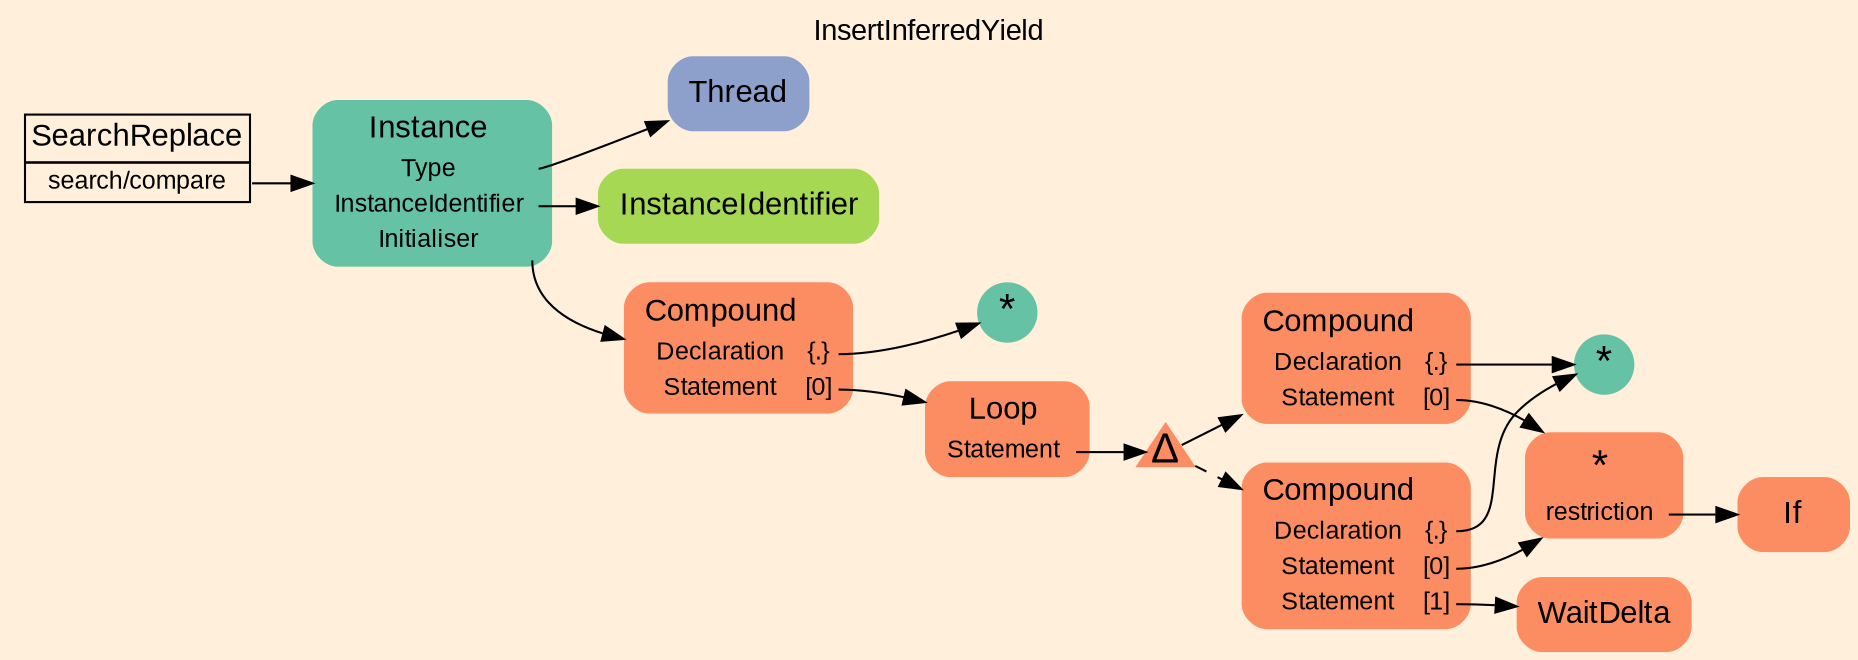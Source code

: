 digraph "InsertInferredYield" {
label = "InsertInferredYield"
labelloc = t
graph [
    rankdir = "LR"
    ranksep = 0.3
    bgcolor = antiquewhite1
    color = black
    fontcolor = black
    fontname = "Arial"
];
node [
    fontname = "Arial"
];
edge [
    fontname = "Arial"
];

// -------------------- transformation figure --------------------
// -------- block CR#B-1-4-78 ----------
"CR#B-1-4-78" [
    fillcolor = antiquewhite1
    fontsize = "12"
    fontcolor = grey40
    shape = "plaintext"
    label = <<TABLE BORDER="0" CELLBORDER="1" CELLSPACING="0">
     <TR><TD><FONT COLOR="black" POINT-SIZE="15">SearchReplace</FONT></TD></TR>
     <TR><TD PORT="port0"><FONT COLOR="black" POINT-SIZE="12">search/compare</FONT></TD></TR>
    </TABLE>>
    style = "filled"
    color = black
];

// -------- block #B-1-2-1695 ----------
"#B-1-2-1695" [
    fillcolor = "/set28/1"
    fontsize = "12"
    fontcolor = grey40
    shape = "plaintext"
    label = <<TABLE BORDER="0" CELLBORDER="0" CELLSPACING="0">
     <TR><TD><FONT COLOR="black" POINT-SIZE="15">Instance</FONT></TD></TR>
     <TR><TD><FONT COLOR="black" POINT-SIZE="12">Type</FONT></TD><TD PORT="port0"></TD></TR>
     <TR><TD><FONT COLOR="black" POINT-SIZE="12">InstanceIdentifier</FONT></TD><TD PORT="port1"></TD></TR>
     <TR><TD><FONT COLOR="black" POINT-SIZE="12">Initialiser</FONT></TD><TD PORT="port2"></TD></TR>
    </TABLE>>
    style = "rounded,filled"
];

// -------- block #B-1-2-1697 ----------
"#B-1-2-1697" [
    fillcolor = "/set28/3"
    fontsize = "12"
    fontcolor = grey40
    shape = "plaintext"
    label = <<TABLE BORDER="0" CELLBORDER="0" CELLSPACING="0">
     <TR><TD><FONT COLOR="black" POINT-SIZE="15">Thread</FONT></TD></TR>
    </TABLE>>
    style = "rounded,filled"
];

// -------- block #B-1-2-1696 ----------
"#B-1-2-1696" [
    fillcolor = "/set28/5"
    fontsize = "12"
    fontcolor = grey40
    shape = "plaintext"
    label = <<TABLE BORDER="0" CELLBORDER="0" CELLSPACING="0">
     <TR><TD><FONT COLOR="black" POINT-SIZE="15">InstanceIdentifier</FONT></TD></TR>
    </TABLE>>
    style = "rounded,filled"
];

// -------- block #B-1-2-1698 ----------
"#B-1-2-1698" [
    fillcolor = "/set28/2"
    fontsize = "12"
    fontcolor = grey40
    shape = "plaintext"
    label = <<TABLE BORDER="0" CELLBORDER="0" CELLSPACING="0">
     <TR><TD><FONT COLOR="black" POINT-SIZE="15">Compound</FONT></TD></TR>
     <TR><TD><FONT COLOR="black" POINT-SIZE="12">Declaration</FONT></TD><TD PORT="port0"><FONT COLOR="black" POINT-SIZE="12">{.}</FONT></TD></TR>
     <TR><TD><FONT COLOR="black" POINT-SIZE="12">Statement</FONT></TD><TD PORT="port1"><FONT COLOR="black" POINT-SIZE="12">[0]</FONT></TD></TR>
    </TABLE>>
    style = "rounded,filled"
];

// -------- block #B-1-2-1702 ----------
"#B-1-2-1702" [
    fillcolor = "/set28/1"
    fontsize = "12"
    fontcolor = grey40
    shape = "circle"
    label = <<FONT COLOR="black" POINT-SIZE="20">*</FONT>>
    style = "filled"
    penwidth = 0.0
    fixedsize = true
    width = 0.4
    height = 0.4
];

// -------- block #B-1-2-1710 ----------
"#B-1-2-1710" [
    fillcolor = "/set28/2"
    fontsize = "12"
    fontcolor = grey40
    shape = "plaintext"
    label = <<TABLE BORDER="0" CELLBORDER="0" CELLSPACING="0">
     <TR><TD><FONT COLOR="black" POINT-SIZE="15">Loop</FONT></TD></TR>
     <TR><TD><FONT COLOR="black" POINT-SIZE="12">Statement</FONT></TD><TD PORT="port0"></TD></TR>
    </TABLE>>
    style = "rounded,filled"
];

// -------- block #B-1-2-1706 ----------
"#B-1-2-1706" [
    fillcolor = "/set28/2"
    fontsize = "12"
    fontcolor = grey40
    shape = "triangle"
    label = <<FONT COLOR="black" POINT-SIZE="20">Δ</FONT>>
    style = "filled"
    penwidth = 0.0
    fixedsize = true
    width = 0.4
    height = 0.4
];

// -------- block #B-1-2-1699 ----------
"#B-1-2-1699" [
    fillcolor = "/set28/2"
    fontsize = "12"
    fontcolor = grey40
    shape = "plaintext"
    label = <<TABLE BORDER="0" CELLBORDER="0" CELLSPACING="0">
     <TR><TD><FONT COLOR="black" POINT-SIZE="15">Compound</FONT></TD></TR>
     <TR><TD><FONT COLOR="black" POINT-SIZE="12">Declaration</FONT></TD><TD PORT="port0"><FONT COLOR="black" POINT-SIZE="12">{.}</FONT></TD></TR>
     <TR><TD><FONT COLOR="black" POINT-SIZE="12">Statement</FONT></TD><TD PORT="port1"><FONT COLOR="black" POINT-SIZE="12">[0]</FONT></TD></TR>
    </TABLE>>
    style = "rounded,filled"
];

// -------- block #B-1-2-1703 ----------
"#B-1-2-1703" [
    fillcolor = "/set28/1"
    fontsize = "12"
    fontcolor = grey40
    shape = "circle"
    label = <<FONT COLOR="black" POINT-SIZE="20">*</FONT>>
    style = "filled"
    penwidth = 0.0
    fixedsize = true
    width = 0.4
    height = 0.4
];

// -------- block #B-1-2-1704 ----------
"#B-1-2-1704" [
    fillcolor = "/set28/2"
    fontsize = "12"
    fontcolor = grey40
    shape = "plaintext"
    label = <<TABLE BORDER="0" CELLBORDER="0" CELLSPACING="0">
     <TR><TD><FONT COLOR="black" POINT-SIZE="20">*</FONT></TD></TR>
     <TR><TD><FONT COLOR="black" POINT-SIZE="12">restriction</FONT></TD><TD PORT="port0"></TD></TR>
    </TABLE>>
    style = "rounded,filled"
];

// -------- block #B-1-2-1718 ----------
"#B-1-2-1718" [
    fillcolor = "/set28/2"
    fontsize = "12"
    fontcolor = grey40
    shape = "plaintext"
    label = <<TABLE BORDER="0" CELLBORDER="0" CELLSPACING="0">
     <TR><TD><FONT COLOR="black" POINT-SIZE="15">If</FONT></TD></TR>
    </TABLE>>
    style = "rounded,filled"
];

// -------- block #B-1-2-1701 ----------
"#B-1-2-1701" [
    fillcolor = "/set28/2"
    fontsize = "12"
    fontcolor = grey40
    shape = "plaintext"
    label = <<TABLE BORDER="0" CELLBORDER="0" CELLSPACING="0">
     <TR><TD><FONT COLOR="black" POINT-SIZE="15">Compound</FONT></TD></TR>
     <TR><TD><FONT COLOR="black" POINT-SIZE="12">Declaration</FONT></TD><TD PORT="port0"><FONT COLOR="black" POINT-SIZE="12">{.}</FONT></TD></TR>
     <TR><TD><FONT COLOR="black" POINT-SIZE="12">Statement</FONT></TD><TD PORT="port1"><FONT COLOR="black" POINT-SIZE="12">[0]</FONT></TD></TR>
     <TR><TD><FONT COLOR="black" POINT-SIZE="12">Statement</FONT></TD><TD PORT="port2"><FONT COLOR="black" POINT-SIZE="12">[1]</FONT></TD></TR>
    </TABLE>>
    style = "rounded,filled"
];

// -------- block #B-1-2-1709 ----------
"#B-1-2-1709" [
    fillcolor = "/set28/2"
    fontsize = "12"
    fontcolor = grey40
    shape = "plaintext"
    label = <<TABLE BORDER="0" CELLBORDER="0" CELLSPACING="0">
     <TR><TD><FONT COLOR="black" POINT-SIZE="15">WaitDelta</FONT></TD></TR>
    </TABLE>>
    style = "rounded,filled"
];

"CR#B-1-4-78":port0 -> "#B-1-2-1695" [
    color = black
    fontcolor = black
];

"#B-1-2-1695":port0 -> "#B-1-2-1697" [
    color = black
    fontcolor = black
];

"#B-1-2-1695":port1 -> "#B-1-2-1696" [
    color = black
    fontcolor = black
];

"#B-1-2-1695":port2 -> "#B-1-2-1698" [
    color = black
    fontcolor = black
];

"#B-1-2-1698":port0 -> "#B-1-2-1702" [
    color = black
    fontcolor = black
];

"#B-1-2-1698":port1 -> "#B-1-2-1710" [
    color = black
    fontcolor = black
];

"#B-1-2-1710":port0 -> "#B-1-2-1706" [
    color = black
    fontcolor = black
];

"#B-1-2-1706" -> "#B-1-2-1699" [
    color = black
    fontcolor = black
];

"#B-1-2-1706" -> "#B-1-2-1701" [
    style="dashed"
    color = black
    fontcolor = black
];

"#B-1-2-1699":port0 -> "#B-1-2-1703" [
    color = black
    fontcolor = black
];

"#B-1-2-1699":port1 -> "#B-1-2-1704" [
    color = black
    fontcolor = black
];

"#B-1-2-1704":port0 -> "#B-1-2-1718" [
    color = black
    fontcolor = black
];

"#B-1-2-1701":port0 -> "#B-1-2-1703" [
    color = black
    fontcolor = black
];

"#B-1-2-1701":port1 -> "#B-1-2-1704" [
    color = black
    fontcolor = black
];

"#B-1-2-1701":port2 -> "#B-1-2-1709" [
    color = black
    fontcolor = black
];


}
